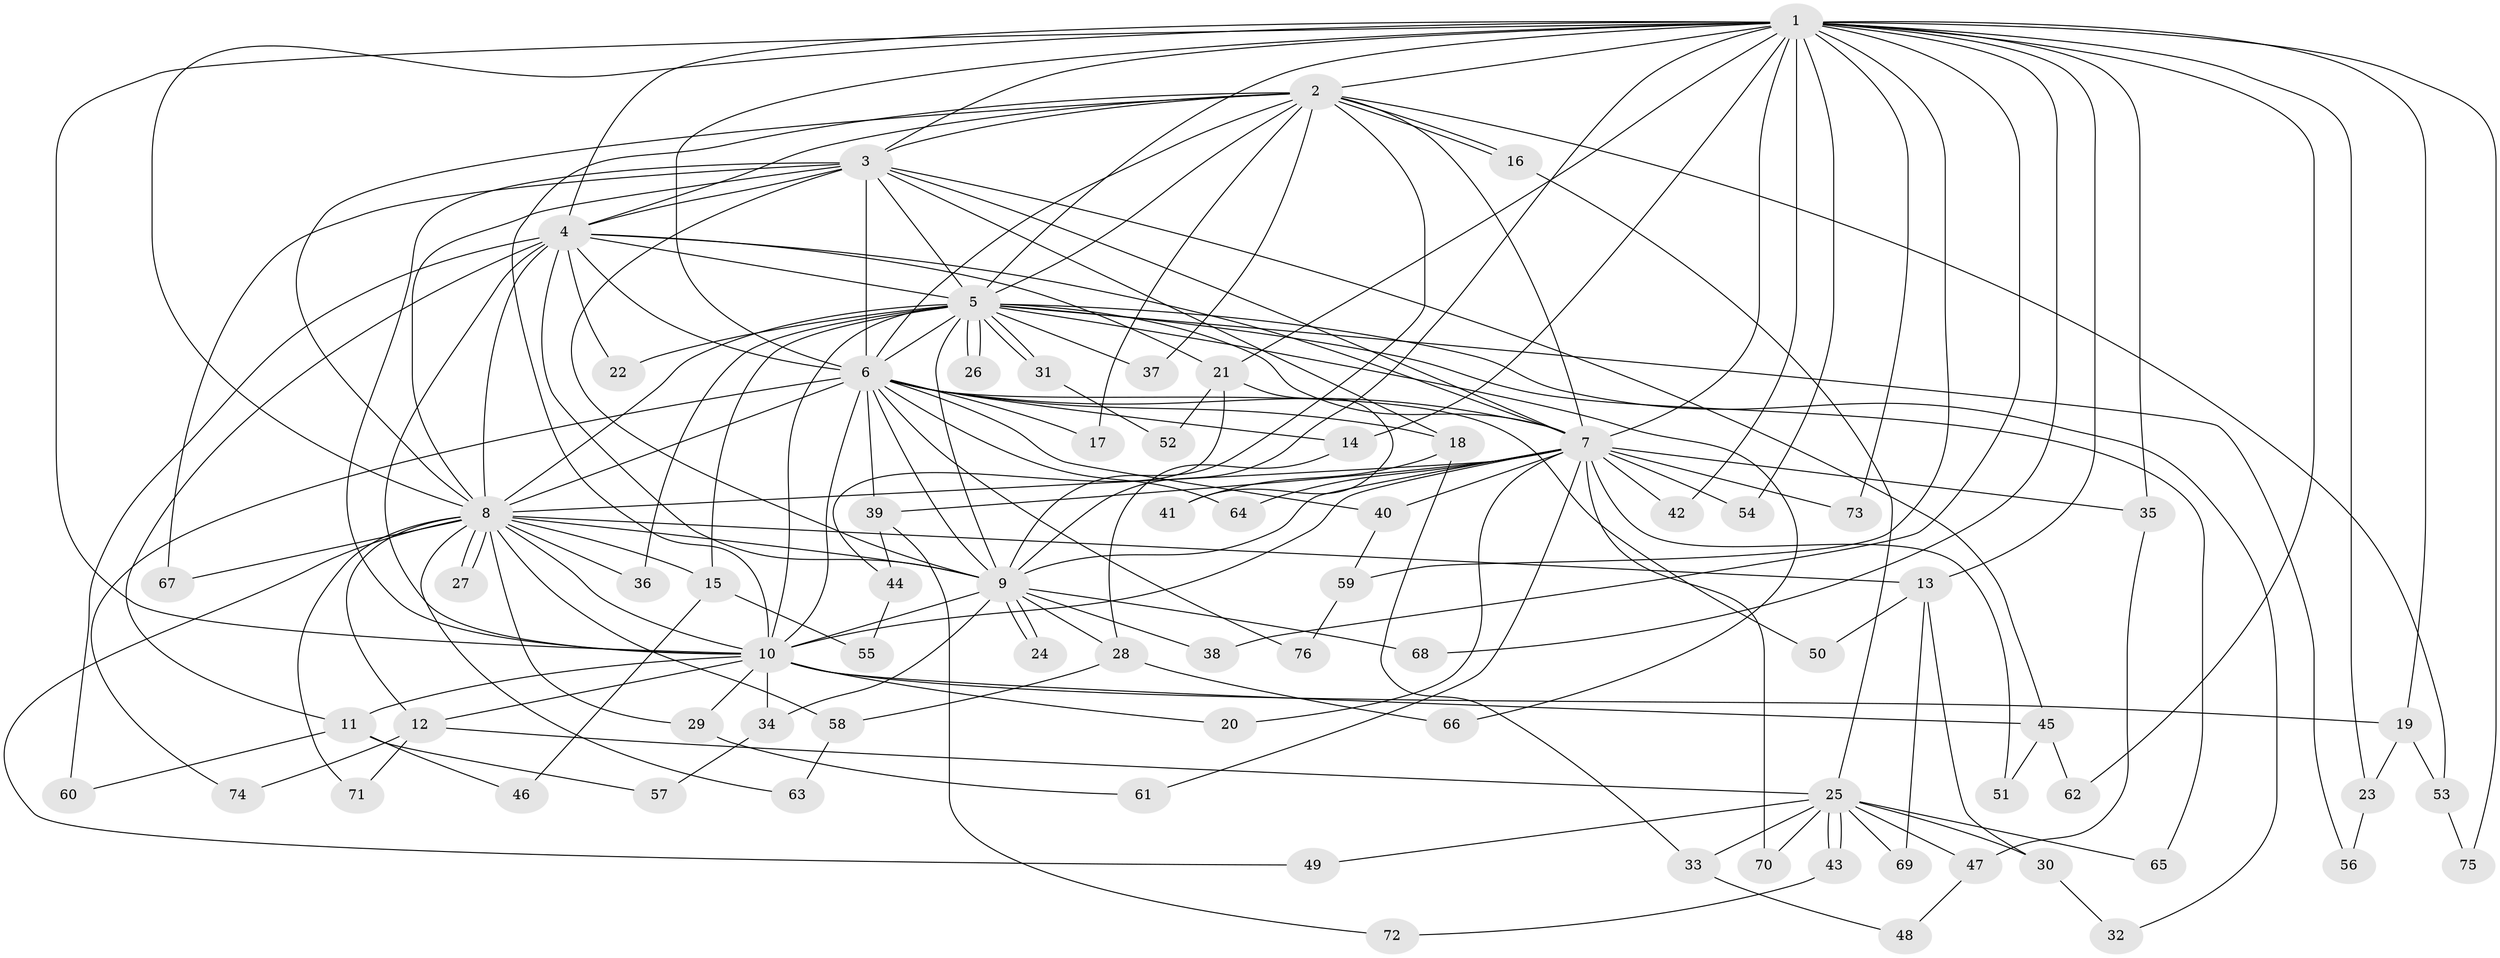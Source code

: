 // Generated by graph-tools (version 1.1) at 2025/14/03/09/25 04:14:14]
// undirected, 76 vertices, 177 edges
graph export_dot {
graph [start="1"]
  node [color=gray90,style=filled];
  1;
  2;
  3;
  4;
  5;
  6;
  7;
  8;
  9;
  10;
  11;
  12;
  13;
  14;
  15;
  16;
  17;
  18;
  19;
  20;
  21;
  22;
  23;
  24;
  25;
  26;
  27;
  28;
  29;
  30;
  31;
  32;
  33;
  34;
  35;
  36;
  37;
  38;
  39;
  40;
  41;
  42;
  43;
  44;
  45;
  46;
  47;
  48;
  49;
  50;
  51;
  52;
  53;
  54;
  55;
  56;
  57;
  58;
  59;
  60;
  61;
  62;
  63;
  64;
  65;
  66;
  67;
  68;
  69;
  70;
  71;
  72;
  73;
  74;
  75;
  76;
  1 -- 2;
  1 -- 3;
  1 -- 4;
  1 -- 5;
  1 -- 6;
  1 -- 7;
  1 -- 8;
  1 -- 9;
  1 -- 10;
  1 -- 13;
  1 -- 14;
  1 -- 19;
  1 -- 21;
  1 -- 23;
  1 -- 35;
  1 -- 38;
  1 -- 42;
  1 -- 54;
  1 -- 59;
  1 -- 62;
  1 -- 68;
  1 -- 73;
  1 -- 75;
  2 -- 3;
  2 -- 4;
  2 -- 5;
  2 -- 6;
  2 -- 7;
  2 -- 8;
  2 -- 9;
  2 -- 10;
  2 -- 16;
  2 -- 16;
  2 -- 17;
  2 -- 37;
  2 -- 53;
  3 -- 4;
  3 -- 5;
  3 -- 6;
  3 -- 7;
  3 -- 8;
  3 -- 9;
  3 -- 10;
  3 -- 18;
  3 -- 45;
  3 -- 67;
  4 -- 5;
  4 -- 6;
  4 -- 7;
  4 -- 8;
  4 -- 9;
  4 -- 10;
  4 -- 11;
  4 -- 21;
  4 -- 22;
  4 -- 60;
  5 -- 6;
  5 -- 7;
  5 -- 8;
  5 -- 9;
  5 -- 10;
  5 -- 15;
  5 -- 22;
  5 -- 26;
  5 -- 26;
  5 -- 31;
  5 -- 31;
  5 -- 32;
  5 -- 36;
  5 -- 37;
  5 -- 56;
  5 -- 65;
  5 -- 66;
  6 -- 7;
  6 -- 8;
  6 -- 9;
  6 -- 10;
  6 -- 14;
  6 -- 17;
  6 -- 18;
  6 -- 39;
  6 -- 40;
  6 -- 50;
  6 -- 64;
  6 -- 74;
  6 -- 76;
  7 -- 8;
  7 -- 9;
  7 -- 10;
  7 -- 20;
  7 -- 35;
  7 -- 39;
  7 -- 40;
  7 -- 42;
  7 -- 51;
  7 -- 54;
  7 -- 61;
  7 -- 64;
  7 -- 70;
  7 -- 73;
  8 -- 9;
  8 -- 10;
  8 -- 12;
  8 -- 13;
  8 -- 15;
  8 -- 27;
  8 -- 27;
  8 -- 29;
  8 -- 36;
  8 -- 49;
  8 -- 58;
  8 -- 63;
  8 -- 67;
  8 -- 71;
  9 -- 10;
  9 -- 24;
  9 -- 24;
  9 -- 28;
  9 -- 34;
  9 -- 38;
  9 -- 68;
  10 -- 11;
  10 -- 12;
  10 -- 19;
  10 -- 20;
  10 -- 29;
  10 -- 34;
  10 -- 45;
  11 -- 46;
  11 -- 57;
  11 -- 60;
  12 -- 25;
  12 -- 71;
  12 -- 74;
  13 -- 30;
  13 -- 50;
  13 -- 69;
  14 -- 28;
  15 -- 46;
  15 -- 55;
  16 -- 25;
  18 -- 33;
  18 -- 41;
  19 -- 23;
  19 -- 53;
  21 -- 41;
  21 -- 44;
  21 -- 52;
  23 -- 56;
  25 -- 30;
  25 -- 33;
  25 -- 43;
  25 -- 43;
  25 -- 47;
  25 -- 49;
  25 -- 65;
  25 -- 69;
  25 -- 70;
  28 -- 58;
  28 -- 66;
  29 -- 61;
  30 -- 32;
  31 -- 52;
  33 -- 48;
  34 -- 57;
  35 -- 47;
  39 -- 44;
  39 -- 72;
  40 -- 59;
  43 -- 72;
  44 -- 55;
  45 -- 51;
  45 -- 62;
  47 -- 48;
  53 -- 75;
  58 -- 63;
  59 -- 76;
}
